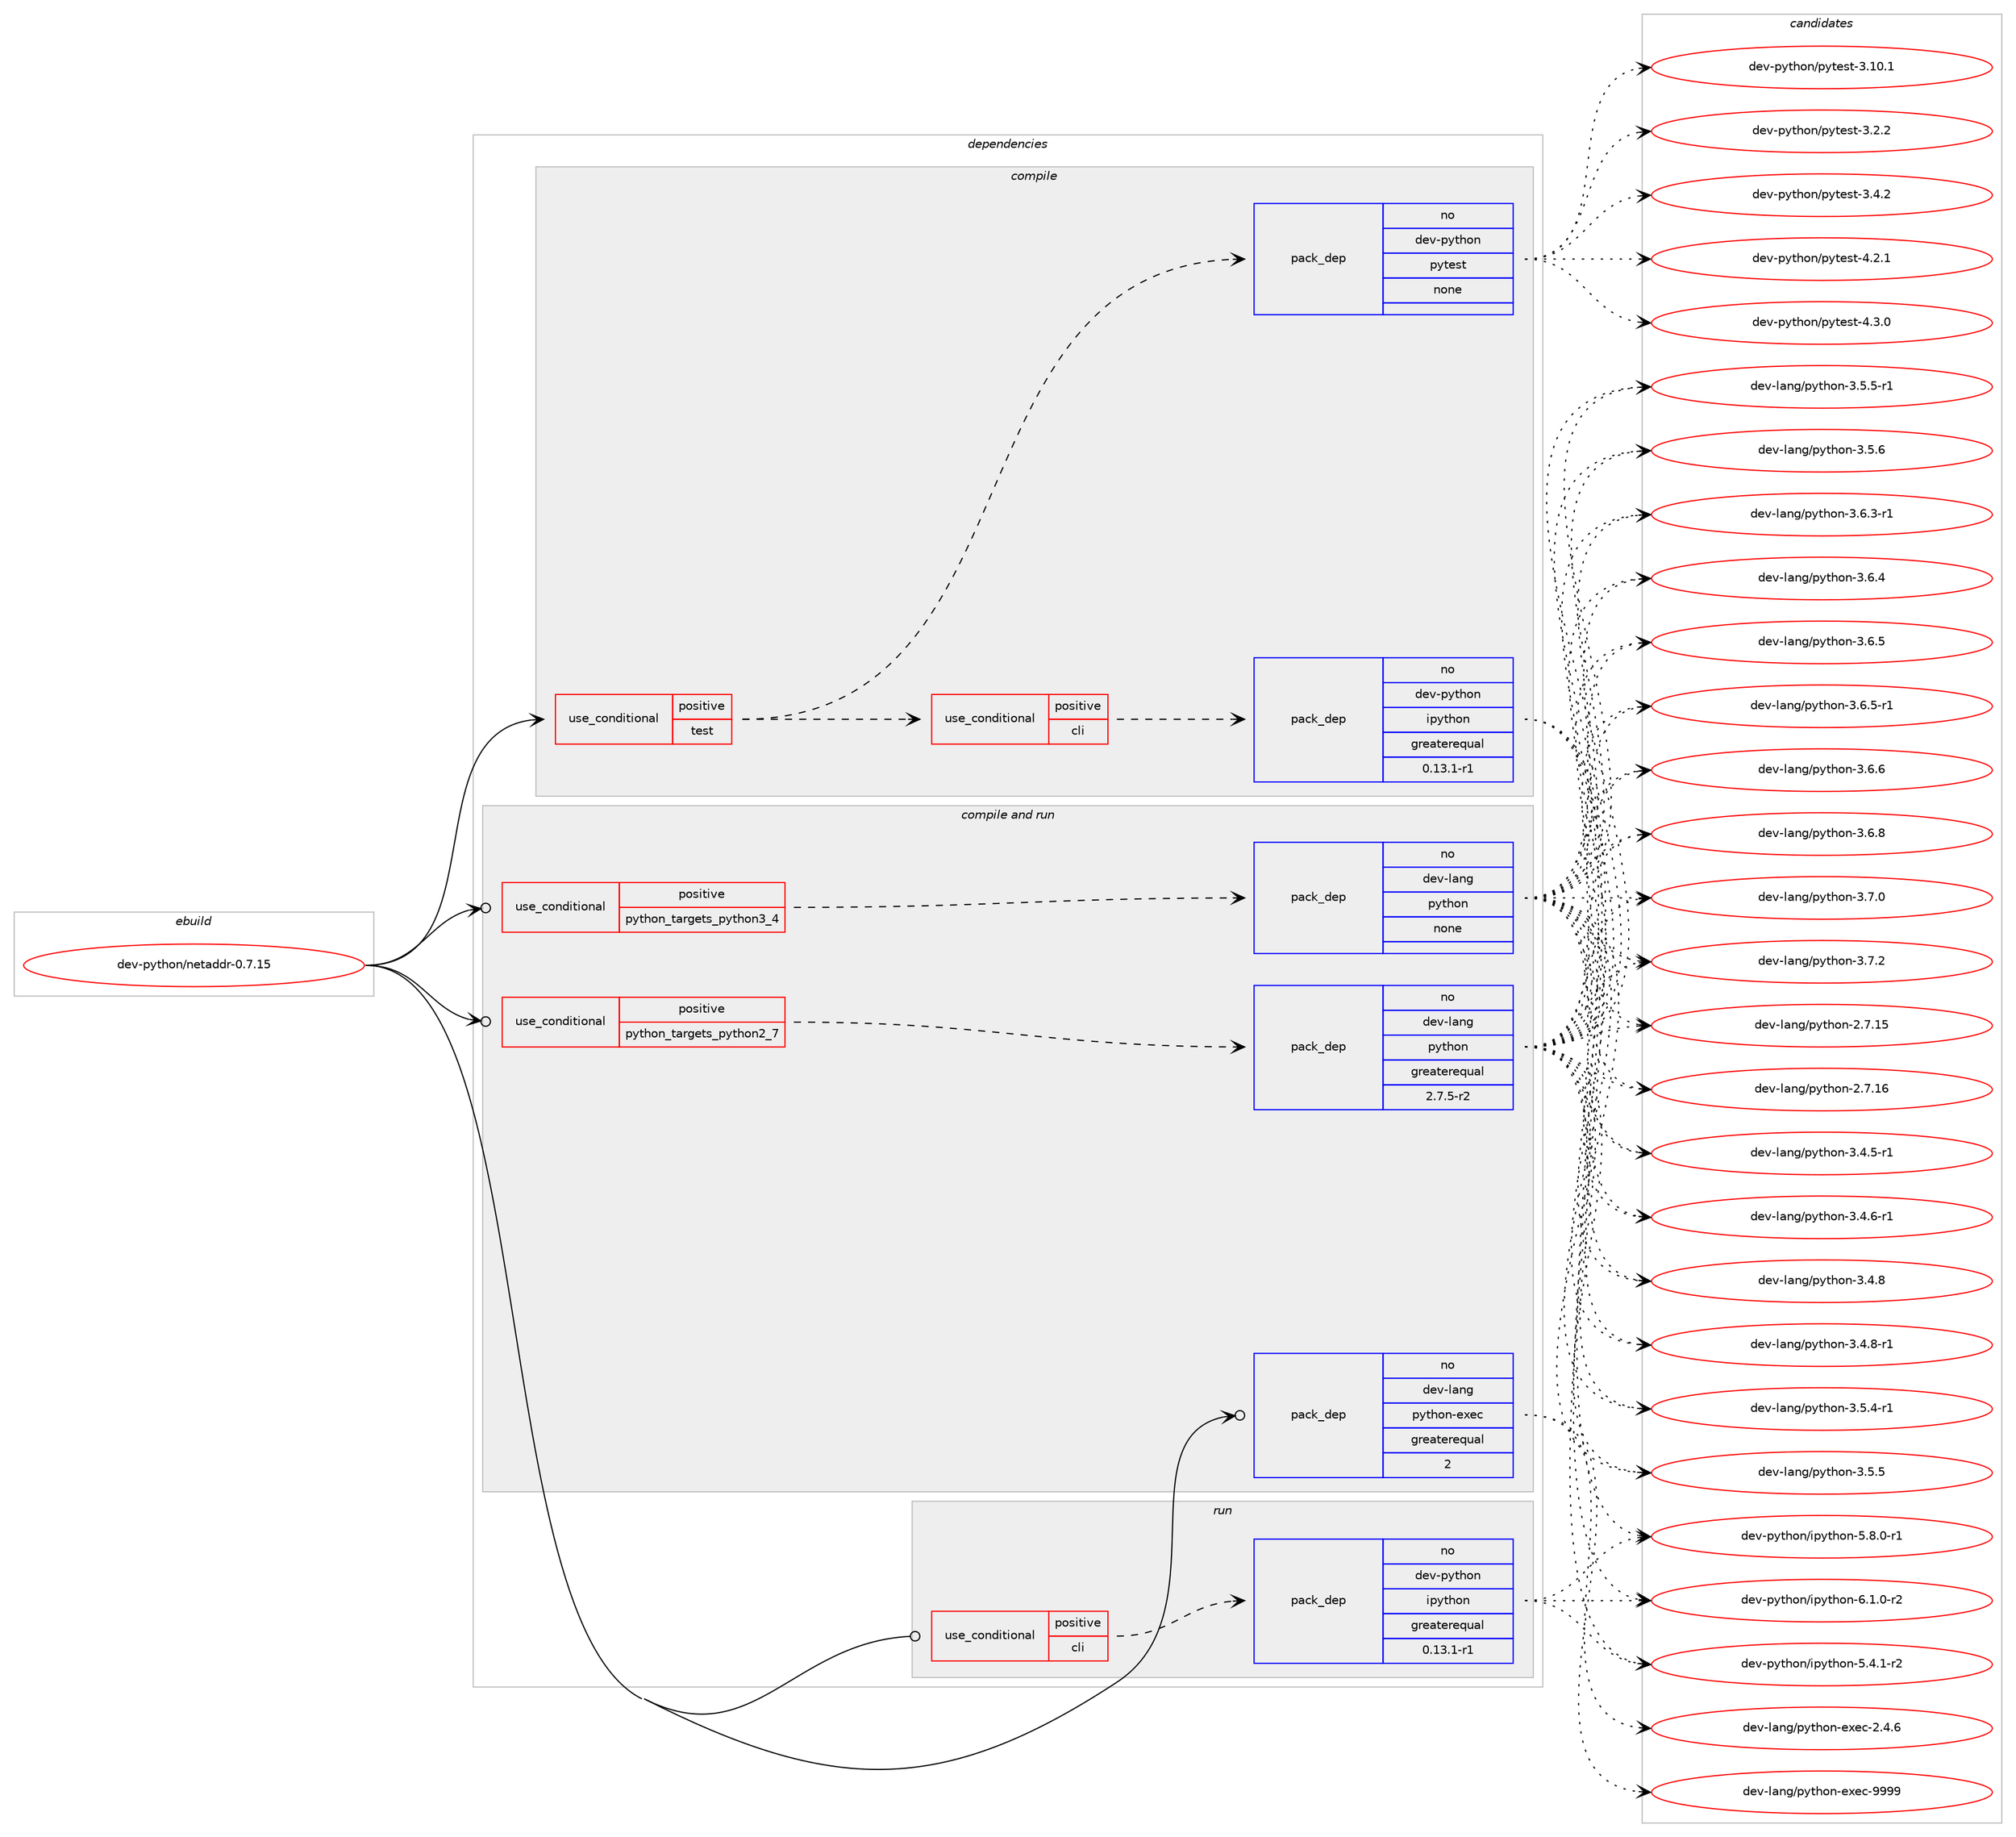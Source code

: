 digraph prolog {

# *************
# Graph options
# *************

newrank=true;
concentrate=true;
compound=true;
graph [rankdir=LR,fontname=Helvetica,fontsize=10,ranksep=1.5];#, ranksep=2.5, nodesep=0.2];
edge  [arrowhead=vee];
node  [fontname=Helvetica,fontsize=10];

# **********
# The ebuild
# **********

subgraph cluster_leftcol {
color=gray;
rank=same;
label=<<i>ebuild</i>>;
id [label="dev-python/netaddr-0.7.15", color=red, width=4, href="../dev-python/netaddr-0.7.15.svg"];
}

# ****************
# The dependencies
# ****************

subgraph cluster_midcol {
color=gray;
label=<<i>dependencies</i>>;
subgraph cluster_compile {
fillcolor="#eeeeee";
style=filled;
label=<<i>compile</i>>;
subgraph cond378009 {
dependency1420408 [label=<<TABLE BORDER="0" CELLBORDER="1" CELLSPACING="0" CELLPADDING="4"><TR><TD ROWSPAN="3" CELLPADDING="10">use_conditional</TD></TR><TR><TD>positive</TD></TR><TR><TD>test</TD></TR></TABLE>>, shape=none, color=red];
subgraph pack1019125 {
dependency1420409 [label=<<TABLE BORDER="0" CELLBORDER="1" CELLSPACING="0" CELLPADDING="4" WIDTH="220"><TR><TD ROWSPAN="6" CELLPADDING="30">pack_dep</TD></TR><TR><TD WIDTH="110">no</TD></TR><TR><TD>dev-python</TD></TR><TR><TD>pytest</TD></TR><TR><TD>none</TD></TR><TR><TD></TD></TR></TABLE>>, shape=none, color=blue];
}
dependency1420408:e -> dependency1420409:w [weight=20,style="dashed",arrowhead="vee"];
subgraph cond378010 {
dependency1420410 [label=<<TABLE BORDER="0" CELLBORDER="1" CELLSPACING="0" CELLPADDING="4"><TR><TD ROWSPAN="3" CELLPADDING="10">use_conditional</TD></TR><TR><TD>positive</TD></TR><TR><TD>cli</TD></TR></TABLE>>, shape=none, color=red];
subgraph pack1019126 {
dependency1420411 [label=<<TABLE BORDER="0" CELLBORDER="1" CELLSPACING="0" CELLPADDING="4" WIDTH="220"><TR><TD ROWSPAN="6" CELLPADDING="30">pack_dep</TD></TR><TR><TD WIDTH="110">no</TD></TR><TR><TD>dev-python</TD></TR><TR><TD>ipython</TD></TR><TR><TD>greaterequal</TD></TR><TR><TD>0.13.1-r1</TD></TR></TABLE>>, shape=none, color=blue];
}
dependency1420410:e -> dependency1420411:w [weight=20,style="dashed",arrowhead="vee"];
}
dependency1420408:e -> dependency1420410:w [weight=20,style="dashed",arrowhead="vee"];
}
id:e -> dependency1420408:w [weight=20,style="solid",arrowhead="vee"];
}
subgraph cluster_compileandrun {
fillcolor="#eeeeee";
style=filled;
label=<<i>compile and run</i>>;
subgraph cond378011 {
dependency1420412 [label=<<TABLE BORDER="0" CELLBORDER="1" CELLSPACING="0" CELLPADDING="4"><TR><TD ROWSPAN="3" CELLPADDING="10">use_conditional</TD></TR><TR><TD>positive</TD></TR><TR><TD>python_targets_python2_7</TD></TR></TABLE>>, shape=none, color=red];
subgraph pack1019127 {
dependency1420413 [label=<<TABLE BORDER="0" CELLBORDER="1" CELLSPACING="0" CELLPADDING="4" WIDTH="220"><TR><TD ROWSPAN="6" CELLPADDING="30">pack_dep</TD></TR><TR><TD WIDTH="110">no</TD></TR><TR><TD>dev-lang</TD></TR><TR><TD>python</TD></TR><TR><TD>greaterequal</TD></TR><TR><TD>2.7.5-r2</TD></TR></TABLE>>, shape=none, color=blue];
}
dependency1420412:e -> dependency1420413:w [weight=20,style="dashed",arrowhead="vee"];
}
id:e -> dependency1420412:w [weight=20,style="solid",arrowhead="odotvee"];
subgraph cond378012 {
dependency1420414 [label=<<TABLE BORDER="0" CELLBORDER="1" CELLSPACING="0" CELLPADDING="4"><TR><TD ROWSPAN="3" CELLPADDING="10">use_conditional</TD></TR><TR><TD>positive</TD></TR><TR><TD>python_targets_python3_4</TD></TR></TABLE>>, shape=none, color=red];
subgraph pack1019128 {
dependency1420415 [label=<<TABLE BORDER="0" CELLBORDER="1" CELLSPACING="0" CELLPADDING="4" WIDTH="220"><TR><TD ROWSPAN="6" CELLPADDING="30">pack_dep</TD></TR><TR><TD WIDTH="110">no</TD></TR><TR><TD>dev-lang</TD></TR><TR><TD>python</TD></TR><TR><TD>none</TD></TR><TR><TD></TD></TR></TABLE>>, shape=none, color=blue];
}
dependency1420414:e -> dependency1420415:w [weight=20,style="dashed",arrowhead="vee"];
}
id:e -> dependency1420414:w [weight=20,style="solid",arrowhead="odotvee"];
subgraph pack1019129 {
dependency1420416 [label=<<TABLE BORDER="0" CELLBORDER="1" CELLSPACING="0" CELLPADDING="4" WIDTH="220"><TR><TD ROWSPAN="6" CELLPADDING="30">pack_dep</TD></TR><TR><TD WIDTH="110">no</TD></TR><TR><TD>dev-lang</TD></TR><TR><TD>python-exec</TD></TR><TR><TD>greaterequal</TD></TR><TR><TD>2</TD></TR></TABLE>>, shape=none, color=blue];
}
id:e -> dependency1420416:w [weight=20,style="solid",arrowhead="odotvee"];
}
subgraph cluster_run {
fillcolor="#eeeeee";
style=filled;
label=<<i>run</i>>;
subgraph cond378013 {
dependency1420417 [label=<<TABLE BORDER="0" CELLBORDER="1" CELLSPACING="0" CELLPADDING="4"><TR><TD ROWSPAN="3" CELLPADDING="10">use_conditional</TD></TR><TR><TD>positive</TD></TR><TR><TD>cli</TD></TR></TABLE>>, shape=none, color=red];
subgraph pack1019130 {
dependency1420418 [label=<<TABLE BORDER="0" CELLBORDER="1" CELLSPACING="0" CELLPADDING="4" WIDTH="220"><TR><TD ROWSPAN="6" CELLPADDING="30">pack_dep</TD></TR><TR><TD WIDTH="110">no</TD></TR><TR><TD>dev-python</TD></TR><TR><TD>ipython</TD></TR><TR><TD>greaterequal</TD></TR><TR><TD>0.13.1-r1</TD></TR></TABLE>>, shape=none, color=blue];
}
dependency1420417:e -> dependency1420418:w [weight=20,style="dashed",arrowhead="vee"];
}
id:e -> dependency1420417:w [weight=20,style="solid",arrowhead="odot"];
}
}

# **************
# The candidates
# **************

subgraph cluster_choices {
rank=same;
color=gray;
label=<<i>candidates</i>>;

subgraph choice1019125 {
color=black;
nodesep=1;
choice100101118451121211161041111104711212111610111511645514649484649 [label="dev-python/pytest-3.10.1", color=red, width=4,href="../dev-python/pytest-3.10.1.svg"];
choice1001011184511212111610411111047112121116101115116455146504650 [label="dev-python/pytest-3.2.2", color=red, width=4,href="../dev-python/pytest-3.2.2.svg"];
choice1001011184511212111610411111047112121116101115116455146524650 [label="dev-python/pytest-3.4.2", color=red, width=4,href="../dev-python/pytest-3.4.2.svg"];
choice1001011184511212111610411111047112121116101115116455246504649 [label="dev-python/pytest-4.2.1", color=red, width=4,href="../dev-python/pytest-4.2.1.svg"];
choice1001011184511212111610411111047112121116101115116455246514648 [label="dev-python/pytest-4.3.0", color=red, width=4,href="../dev-python/pytest-4.3.0.svg"];
dependency1420409:e -> choice100101118451121211161041111104711212111610111511645514649484649:w [style=dotted,weight="100"];
dependency1420409:e -> choice1001011184511212111610411111047112121116101115116455146504650:w [style=dotted,weight="100"];
dependency1420409:e -> choice1001011184511212111610411111047112121116101115116455146524650:w [style=dotted,weight="100"];
dependency1420409:e -> choice1001011184511212111610411111047112121116101115116455246504649:w [style=dotted,weight="100"];
dependency1420409:e -> choice1001011184511212111610411111047112121116101115116455246514648:w [style=dotted,weight="100"];
}
subgraph choice1019126 {
color=black;
nodesep=1;
choice10010111845112121116104111110471051121211161041111104553465246494511450 [label="dev-python/ipython-5.4.1-r2", color=red, width=4,href="../dev-python/ipython-5.4.1-r2.svg"];
choice10010111845112121116104111110471051121211161041111104553465646484511449 [label="dev-python/ipython-5.8.0-r1", color=red, width=4,href="../dev-python/ipython-5.8.0-r1.svg"];
choice10010111845112121116104111110471051121211161041111104554464946484511450 [label="dev-python/ipython-6.1.0-r2", color=red, width=4,href="../dev-python/ipython-6.1.0-r2.svg"];
dependency1420411:e -> choice10010111845112121116104111110471051121211161041111104553465246494511450:w [style=dotted,weight="100"];
dependency1420411:e -> choice10010111845112121116104111110471051121211161041111104553465646484511449:w [style=dotted,weight="100"];
dependency1420411:e -> choice10010111845112121116104111110471051121211161041111104554464946484511450:w [style=dotted,weight="100"];
}
subgraph choice1019127 {
color=black;
nodesep=1;
choice10010111845108971101034711212111610411111045504655464953 [label="dev-lang/python-2.7.15", color=red, width=4,href="../dev-lang/python-2.7.15.svg"];
choice10010111845108971101034711212111610411111045504655464954 [label="dev-lang/python-2.7.16", color=red, width=4,href="../dev-lang/python-2.7.16.svg"];
choice1001011184510897110103471121211161041111104551465246534511449 [label="dev-lang/python-3.4.5-r1", color=red, width=4,href="../dev-lang/python-3.4.5-r1.svg"];
choice1001011184510897110103471121211161041111104551465246544511449 [label="dev-lang/python-3.4.6-r1", color=red, width=4,href="../dev-lang/python-3.4.6-r1.svg"];
choice100101118451089711010347112121116104111110455146524656 [label="dev-lang/python-3.4.8", color=red, width=4,href="../dev-lang/python-3.4.8.svg"];
choice1001011184510897110103471121211161041111104551465246564511449 [label="dev-lang/python-3.4.8-r1", color=red, width=4,href="../dev-lang/python-3.4.8-r1.svg"];
choice1001011184510897110103471121211161041111104551465346524511449 [label="dev-lang/python-3.5.4-r1", color=red, width=4,href="../dev-lang/python-3.5.4-r1.svg"];
choice100101118451089711010347112121116104111110455146534653 [label="dev-lang/python-3.5.5", color=red, width=4,href="../dev-lang/python-3.5.5.svg"];
choice1001011184510897110103471121211161041111104551465346534511449 [label="dev-lang/python-3.5.5-r1", color=red, width=4,href="../dev-lang/python-3.5.5-r1.svg"];
choice100101118451089711010347112121116104111110455146534654 [label="dev-lang/python-3.5.6", color=red, width=4,href="../dev-lang/python-3.5.6.svg"];
choice1001011184510897110103471121211161041111104551465446514511449 [label="dev-lang/python-3.6.3-r1", color=red, width=4,href="../dev-lang/python-3.6.3-r1.svg"];
choice100101118451089711010347112121116104111110455146544652 [label="dev-lang/python-3.6.4", color=red, width=4,href="../dev-lang/python-3.6.4.svg"];
choice100101118451089711010347112121116104111110455146544653 [label="dev-lang/python-3.6.5", color=red, width=4,href="../dev-lang/python-3.6.5.svg"];
choice1001011184510897110103471121211161041111104551465446534511449 [label="dev-lang/python-3.6.5-r1", color=red, width=4,href="../dev-lang/python-3.6.5-r1.svg"];
choice100101118451089711010347112121116104111110455146544654 [label="dev-lang/python-3.6.6", color=red, width=4,href="../dev-lang/python-3.6.6.svg"];
choice100101118451089711010347112121116104111110455146544656 [label="dev-lang/python-3.6.8", color=red, width=4,href="../dev-lang/python-3.6.8.svg"];
choice100101118451089711010347112121116104111110455146554648 [label="dev-lang/python-3.7.0", color=red, width=4,href="../dev-lang/python-3.7.0.svg"];
choice100101118451089711010347112121116104111110455146554650 [label="dev-lang/python-3.7.2", color=red, width=4,href="../dev-lang/python-3.7.2.svg"];
dependency1420413:e -> choice10010111845108971101034711212111610411111045504655464953:w [style=dotted,weight="100"];
dependency1420413:e -> choice10010111845108971101034711212111610411111045504655464954:w [style=dotted,weight="100"];
dependency1420413:e -> choice1001011184510897110103471121211161041111104551465246534511449:w [style=dotted,weight="100"];
dependency1420413:e -> choice1001011184510897110103471121211161041111104551465246544511449:w [style=dotted,weight="100"];
dependency1420413:e -> choice100101118451089711010347112121116104111110455146524656:w [style=dotted,weight="100"];
dependency1420413:e -> choice1001011184510897110103471121211161041111104551465246564511449:w [style=dotted,weight="100"];
dependency1420413:e -> choice1001011184510897110103471121211161041111104551465346524511449:w [style=dotted,weight="100"];
dependency1420413:e -> choice100101118451089711010347112121116104111110455146534653:w [style=dotted,weight="100"];
dependency1420413:e -> choice1001011184510897110103471121211161041111104551465346534511449:w [style=dotted,weight="100"];
dependency1420413:e -> choice100101118451089711010347112121116104111110455146534654:w [style=dotted,weight="100"];
dependency1420413:e -> choice1001011184510897110103471121211161041111104551465446514511449:w [style=dotted,weight="100"];
dependency1420413:e -> choice100101118451089711010347112121116104111110455146544652:w [style=dotted,weight="100"];
dependency1420413:e -> choice100101118451089711010347112121116104111110455146544653:w [style=dotted,weight="100"];
dependency1420413:e -> choice1001011184510897110103471121211161041111104551465446534511449:w [style=dotted,weight="100"];
dependency1420413:e -> choice100101118451089711010347112121116104111110455146544654:w [style=dotted,weight="100"];
dependency1420413:e -> choice100101118451089711010347112121116104111110455146544656:w [style=dotted,weight="100"];
dependency1420413:e -> choice100101118451089711010347112121116104111110455146554648:w [style=dotted,weight="100"];
dependency1420413:e -> choice100101118451089711010347112121116104111110455146554650:w [style=dotted,weight="100"];
}
subgraph choice1019128 {
color=black;
nodesep=1;
choice10010111845108971101034711212111610411111045504655464953 [label="dev-lang/python-2.7.15", color=red, width=4,href="../dev-lang/python-2.7.15.svg"];
choice10010111845108971101034711212111610411111045504655464954 [label="dev-lang/python-2.7.16", color=red, width=4,href="../dev-lang/python-2.7.16.svg"];
choice1001011184510897110103471121211161041111104551465246534511449 [label="dev-lang/python-3.4.5-r1", color=red, width=4,href="../dev-lang/python-3.4.5-r1.svg"];
choice1001011184510897110103471121211161041111104551465246544511449 [label="dev-lang/python-3.4.6-r1", color=red, width=4,href="../dev-lang/python-3.4.6-r1.svg"];
choice100101118451089711010347112121116104111110455146524656 [label="dev-lang/python-3.4.8", color=red, width=4,href="../dev-lang/python-3.4.8.svg"];
choice1001011184510897110103471121211161041111104551465246564511449 [label="dev-lang/python-3.4.8-r1", color=red, width=4,href="../dev-lang/python-3.4.8-r1.svg"];
choice1001011184510897110103471121211161041111104551465346524511449 [label="dev-lang/python-3.5.4-r1", color=red, width=4,href="../dev-lang/python-3.5.4-r1.svg"];
choice100101118451089711010347112121116104111110455146534653 [label="dev-lang/python-3.5.5", color=red, width=4,href="../dev-lang/python-3.5.5.svg"];
choice1001011184510897110103471121211161041111104551465346534511449 [label="dev-lang/python-3.5.5-r1", color=red, width=4,href="../dev-lang/python-3.5.5-r1.svg"];
choice100101118451089711010347112121116104111110455146534654 [label="dev-lang/python-3.5.6", color=red, width=4,href="../dev-lang/python-3.5.6.svg"];
choice1001011184510897110103471121211161041111104551465446514511449 [label="dev-lang/python-3.6.3-r1", color=red, width=4,href="../dev-lang/python-3.6.3-r1.svg"];
choice100101118451089711010347112121116104111110455146544652 [label="dev-lang/python-3.6.4", color=red, width=4,href="../dev-lang/python-3.6.4.svg"];
choice100101118451089711010347112121116104111110455146544653 [label="dev-lang/python-3.6.5", color=red, width=4,href="../dev-lang/python-3.6.5.svg"];
choice1001011184510897110103471121211161041111104551465446534511449 [label="dev-lang/python-3.6.5-r1", color=red, width=4,href="../dev-lang/python-3.6.5-r1.svg"];
choice100101118451089711010347112121116104111110455146544654 [label="dev-lang/python-3.6.6", color=red, width=4,href="../dev-lang/python-3.6.6.svg"];
choice100101118451089711010347112121116104111110455146544656 [label="dev-lang/python-3.6.8", color=red, width=4,href="../dev-lang/python-3.6.8.svg"];
choice100101118451089711010347112121116104111110455146554648 [label="dev-lang/python-3.7.0", color=red, width=4,href="../dev-lang/python-3.7.0.svg"];
choice100101118451089711010347112121116104111110455146554650 [label="dev-lang/python-3.7.2", color=red, width=4,href="../dev-lang/python-3.7.2.svg"];
dependency1420415:e -> choice10010111845108971101034711212111610411111045504655464953:w [style=dotted,weight="100"];
dependency1420415:e -> choice10010111845108971101034711212111610411111045504655464954:w [style=dotted,weight="100"];
dependency1420415:e -> choice1001011184510897110103471121211161041111104551465246534511449:w [style=dotted,weight="100"];
dependency1420415:e -> choice1001011184510897110103471121211161041111104551465246544511449:w [style=dotted,weight="100"];
dependency1420415:e -> choice100101118451089711010347112121116104111110455146524656:w [style=dotted,weight="100"];
dependency1420415:e -> choice1001011184510897110103471121211161041111104551465246564511449:w [style=dotted,weight="100"];
dependency1420415:e -> choice1001011184510897110103471121211161041111104551465346524511449:w [style=dotted,weight="100"];
dependency1420415:e -> choice100101118451089711010347112121116104111110455146534653:w [style=dotted,weight="100"];
dependency1420415:e -> choice1001011184510897110103471121211161041111104551465346534511449:w [style=dotted,weight="100"];
dependency1420415:e -> choice100101118451089711010347112121116104111110455146534654:w [style=dotted,weight="100"];
dependency1420415:e -> choice1001011184510897110103471121211161041111104551465446514511449:w [style=dotted,weight="100"];
dependency1420415:e -> choice100101118451089711010347112121116104111110455146544652:w [style=dotted,weight="100"];
dependency1420415:e -> choice100101118451089711010347112121116104111110455146544653:w [style=dotted,weight="100"];
dependency1420415:e -> choice1001011184510897110103471121211161041111104551465446534511449:w [style=dotted,weight="100"];
dependency1420415:e -> choice100101118451089711010347112121116104111110455146544654:w [style=dotted,weight="100"];
dependency1420415:e -> choice100101118451089711010347112121116104111110455146544656:w [style=dotted,weight="100"];
dependency1420415:e -> choice100101118451089711010347112121116104111110455146554648:w [style=dotted,weight="100"];
dependency1420415:e -> choice100101118451089711010347112121116104111110455146554650:w [style=dotted,weight="100"];
}
subgraph choice1019129 {
color=black;
nodesep=1;
choice1001011184510897110103471121211161041111104510112010199455046524654 [label="dev-lang/python-exec-2.4.6", color=red, width=4,href="../dev-lang/python-exec-2.4.6.svg"];
choice10010111845108971101034711212111610411111045101120101994557575757 [label="dev-lang/python-exec-9999", color=red, width=4,href="../dev-lang/python-exec-9999.svg"];
dependency1420416:e -> choice1001011184510897110103471121211161041111104510112010199455046524654:w [style=dotted,weight="100"];
dependency1420416:e -> choice10010111845108971101034711212111610411111045101120101994557575757:w [style=dotted,weight="100"];
}
subgraph choice1019130 {
color=black;
nodesep=1;
choice10010111845112121116104111110471051121211161041111104553465246494511450 [label="dev-python/ipython-5.4.1-r2", color=red, width=4,href="../dev-python/ipython-5.4.1-r2.svg"];
choice10010111845112121116104111110471051121211161041111104553465646484511449 [label="dev-python/ipython-5.8.0-r1", color=red, width=4,href="../dev-python/ipython-5.8.0-r1.svg"];
choice10010111845112121116104111110471051121211161041111104554464946484511450 [label="dev-python/ipython-6.1.0-r2", color=red, width=4,href="../dev-python/ipython-6.1.0-r2.svg"];
dependency1420418:e -> choice10010111845112121116104111110471051121211161041111104553465246494511450:w [style=dotted,weight="100"];
dependency1420418:e -> choice10010111845112121116104111110471051121211161041111104553465646484511449:w [style=dotted,weight="100"];
dependency1420418:e -> choice10010111845112121116104111110471051121211161041111104554464946484511450:w [style=dotted,weight="100"];
}
}

}
